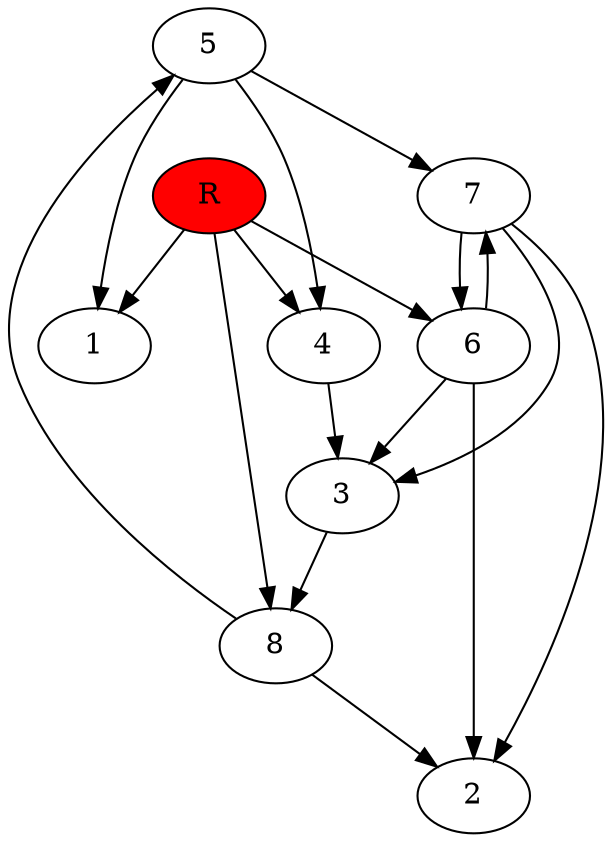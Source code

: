 digraph prb16877 {
	1
	2
	3
	4
	5
	6
	7
	8
	R [fillcolor="#ff0000" style=filled]
	3 -> 8
	4 -> 3
	5 -> 1
	5 -> 4
	5 -> 7
	6 -> 2
	6 -> 3
	6 -> 7
	7 -> 2
	7 -> 3
	7 -> 6
	8 -> 2
	8 -> 5
	R -> 1
	R -> 4
	R -> 6
	R -> 8
}
